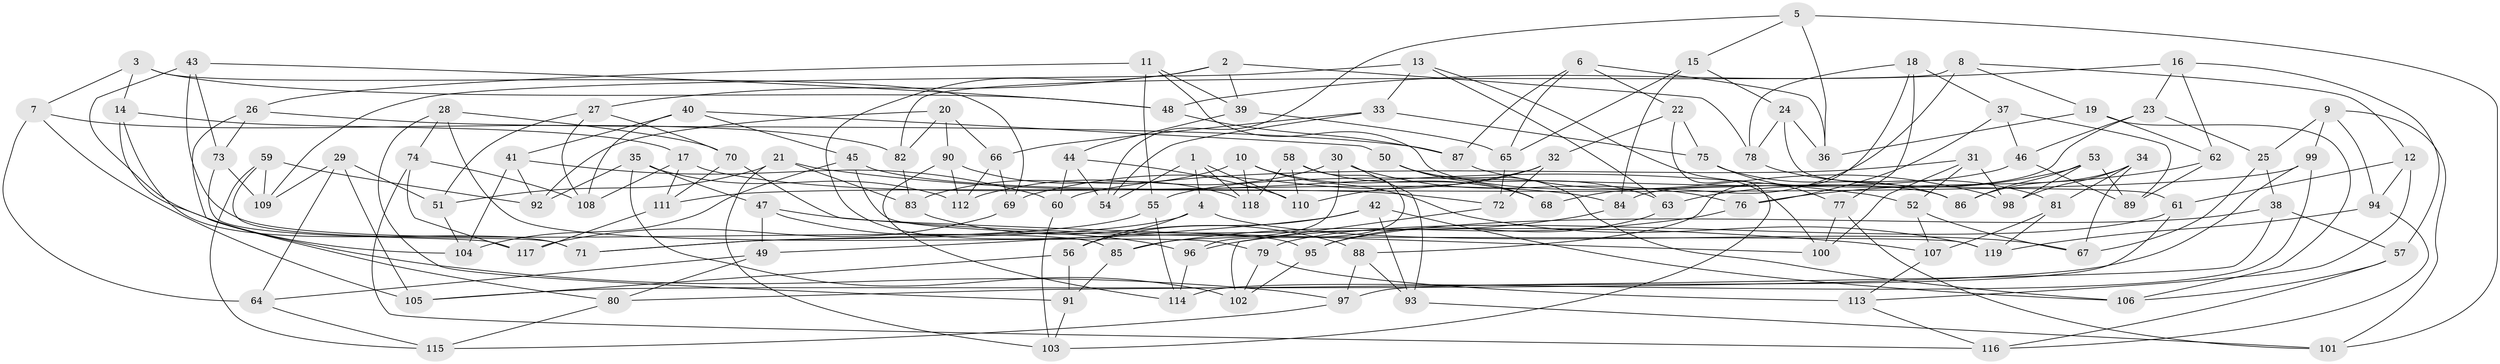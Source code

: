// Generated by graph-tools (version 1.1) at 2025/16/03/09/25 04:16:40]
// undirected, 119 vertices, 238 edges
graph export_dot {
graph [start="1"]
  node [color=gray90,style=filled];
  1;
  2;
  3;
  4;
  5;
  6;
  7;
  8;
  9;
  10;
  11;
  12;
  13;
  14;
  15;
  16;
  17;
  18;
  19;
  20;
  21;
  22;
  23;
  24;
  25;
  26;
  27;
  28;
  29;
  30;
  31;
  32;
  33;
  34;
  35;
  36;
  37;
  38;
  39;
  40;
  41;
  42;
  43;
  44;
  45;
  46;
  47;
  48;
  49;
  50;
  51;
  52;
  53;
  54;
  55;
  56;
  57;
  58;
  59;
  60;
  61;
  62;
  63;
  64;
  65;
  66;
  67;
  68;
  69;
  70;
  71;
  72;
  73;
  74;
  75;
  76;
  77;
  78;
  79;
  80;
  81;
  82;
  83;
  84;
  85;
  86;
  87;
  88;
  89;
  90;
  91;
  92;
  93;
  94;
  95;
  96;
  97;
  98;
  99;
  100;
  101;
  102;
  103;
  104;
  105;
  106;
  107;
  108;
  109;
  110;
  111;
  112;
  113;
  114;
  115;
  116;
  117;
  118;
  119;
  1 -- 118;
  1 -- 54;
  1 -- 110;
  1 -- 4;
  2 -- 78;
  2 -- 27;
  2 -- 39;
  2 -- 95;
  3 -- 48;
  3 -- 69;
  3 -- 14;
  3 -- 7;
  4 -- 56;
  4 -- 67;
  4 -- 71;
  5 -- 15;
  5 -- 54;
  5 -- 101;
  5 -- 36;
  6 -- 87;
  6 -- 65;
  6 -- 22;
  6 -- 36;
  7 -- 105;
  7 -- 64;
  7 -- 82;
  8 -- 19;
  8 -- 12;
  8 -- 82;
  8 -- 68;
  9 -- 94;
  9 -- 99;
  9 -- 25;
  9 -- 101;
  10 -- 118;
  10 -- 83;
  10 -- 68;
  10 -- 119;
  11 -- 55;
  11 -- 39;
  11 -- 26;
  11 -- 86;
  12 -- 61;
  12 -- 113;
  12 -- 94;
  13 -- 63;
  13 -- 109;
  13 -- 33;
  13 -- 100;
  14 -- 71;
  14 -- 17;
  14 -- 97;
  15 -- 84;
  15 -- 65;
  15 -- 24;
  16 -- 57;
  16 -- 62;
  16 -- 48;
  16 -- 23;
  17 -- 108;
  17 -- 111;
  17 -- 84;
  18 -- 77;
  18 -- 37;
  18 -- 78;
  18 -- 88;
  19 -- 36;
  19 -- 106;
  19 -- 62;
  20 -- 92;
  20 -- 66;
  20 -- 90;
  20 -- 82;
  21 -- 83;
  21 -- 52;
  21 -- 103;
  21 -- 51;
  22 -- 103;
  22 -- 75;
  22 -- 32;
  23 -- 25;
  23 -- 46;
  23 -- 84;
  24 -- 61;
  24 -- 36;
  24 -- 78;
  25 -- 67;
  25 -- 38;
  26 -- 73;
  26 -- 87;
  26 -- 80;
  27 -- 70;
  27 -- 51;
  27 -- 108;
  28 -- 79;
  28 -- 74;
  28 -- 70;
  28 -- 91;
  29 -- 109;
  29 -- 64;
  29 -- 51;
  29 -- 105;
  30 -- 85;
  30 -- 112;
  30 -- 93;
  30 -- 76;
  31 -- 98;
  31 -- 60;
  31 -- 52;
  31 -- 100;
  32 -- 110;
  32 -- 69;
  32 -- 72;
  33 -- 66;
  33 -- 54;
  33 -- 75;
  34 -- 98;
  34 -- 81;
  34 -- 86;
  34 -- 67;
  35 -- 47;
  35 -- 92;
  35 -- 102;
  35 -- 112;
  37 -- 76;
  37 -- 89;
  37 -- 46;
  38 -- 95;
  38 -- 57;
  38 -- 80;
  39 -- 44;
  39 -- 65;
  40 -- 41;
  40 -- 108;
  40 -- 45;
  40 -- 50;
  41 -- 60;
  41 -- 104;
  41 -- 92;
  42 -- 56;
  42 -- 93;
  42 -- 49;
  42 -- 106;
  43 -- 48;
  43 -- 104;
  43 -- 73;
  43 -- 85;
  44 -- 54;
  44 -- 110;
  44 -- 60;
  45 -- 119;
  45 -- 104;
  45 -- 72;
  46 -- 89;
  46 -- 55;
  47 -- 107;
  47 -- 49;
  47 -- 96;
  48 -- 87;
  49 -- 64;
  49 -- 80;
  50 -- 68;
  50 -- 106;
  50 -- 63;
  51 -- 104;
  52 -- 107;
  52 -- 67;
  53 -- 98;
  53 -- 89;
  53 -- 63;
  53 -- 86;
  55 -- 71;
  55 -- 114;
  56 -- 91;
  56 -- 105;
  57 -- 116;
  57 -- 106;
  58 -- 96;
  58 -- 118;
  58 -- 68;
  58 -- 110;
  59 -- 109;
  59 -- 115;
  59 -- 71;
  59 -- 92;
  60 -- 103;
  61 -- 97;
  61 -- 79;
  62 -- 76;
  62 -- 89;
  63 -- 95;
  64 -- 115;
  65 -- 72;
  66 -- 112;
  66 -- 69;
  69 -- 117;
  70 -- 100;
  70 -- 111;
  72 -- 102;
  73 -- 117;
  73 -- 109;
  74 -- 116;
  74 -- 108;
  74 -- 117;
  75 -- 86;
  75 -- 77;
  76 -- 85;
  77 -- 100;
  77 -- 101;
  78 -- 81;
  79 -- 102;
  79 -- 113;
  80 -- 115;
  81 -- 119;
  81 -- 107;
  82 -- 83;
  83 -- 88;
  84 -- 96;
  85 -- 91;
  87 -- 98;
  88 -- 93;
  88 -- 97;
  90 -- 112;
  90 -- 114;
  90 -- 118;
  91 -- 103;
  93 -- 101;
  94 -- 116;
  94 -- 119;
  95 -- 102;
  96 -- 114;
  97 -- 115;
  99 -- 105;
  99 -- 111;
  99 -- 114;
  107 -- 113;
  111 -- 117;
  113 -- 116;
}

